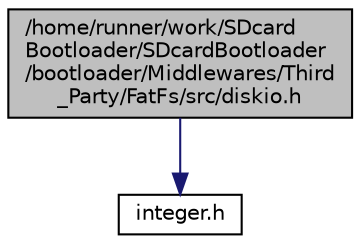 digraph "/home/runner/work/SDcardBootloader/SDcardBootloader/bootloader/Middlewares/Third_Party/FatFs/src/diskio.h"
{
 // LATEX_PDF_SIZE
  edge [fontname="Helvetica",fontsize="10",labelfontname="Helvetica",labelfontsize="10"];
  node [fontname="Helvetica",fontsize="10",shape=record];
  Node1 [label="/home/runner/work/SDcard\lBootloader/SDcardBootloader\l/bootloader/Middlewares/Third\l_Party/FatFs/src/diskio.h",height=0.2,width=0.4,color="black", fillcolor="grey75", style="filled", fontcolor="black",tooltip=" "];
  Node1 -> Node2 [color="midnightblue",fontsize="10",style="solid"];
  Node2 [label="integer.h",height=0.2,width=0.4,color="black", fillcolor="white", style="filled",URL="$integer_8h.html",tooltip=" "];
}
